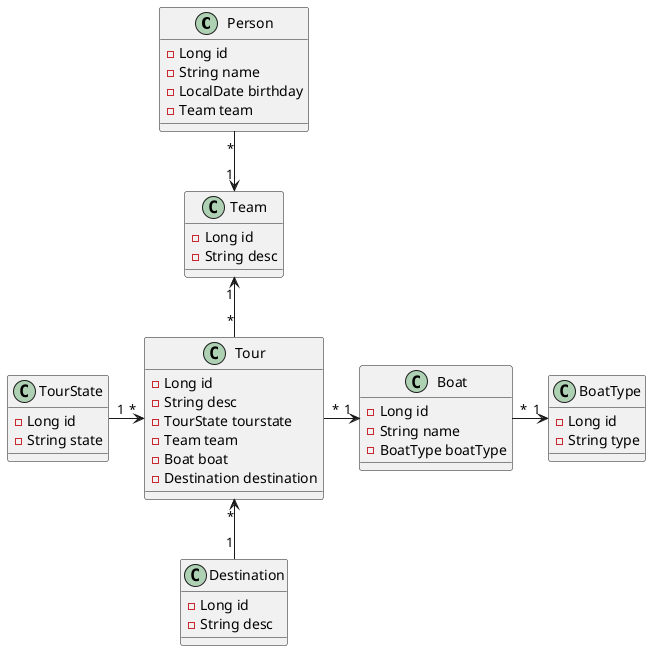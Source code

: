 @startuml

class Person {
- Long id
- String name
- LocalDate birthday
- Team team
}

class Team {
- Long id
- String desc
}

class Tour {
- Long id
- String desc
- TourState tourstate
- Team team
- Boat boat
- Destination destination
}

class TourState {
- Long id
- String state
}

class Destination {
- Long id
- String desc
}

class Boat {
- Long id
- String name
- BoatType boatType
}

class BoatType {
- Long id
- String type
}

Person "*" --> "1" Team
Team "1" <-- "*" Tour
TourState "1" -right-> "*" Tour
Destination "1" -up-> "*" Tour
Tour "*" -right-> "1" Boat
Boat "*" -right-> "1" BoatType

@enduml